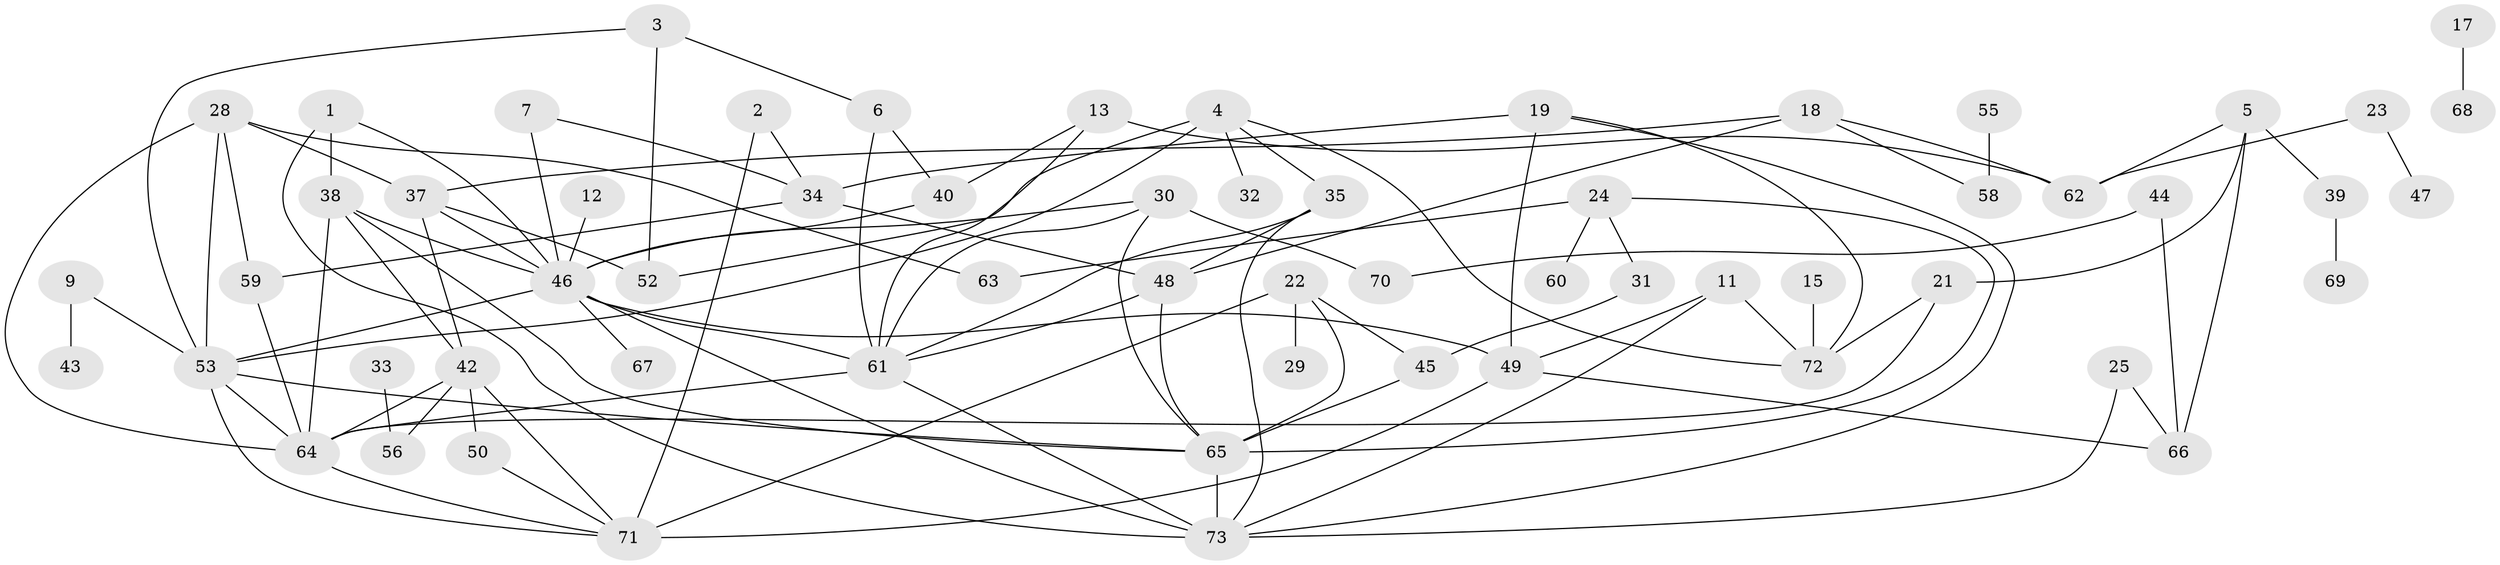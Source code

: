// original degree distribution, {3: 0.21379310344827587, 2: 0.2482758620689655, 5: 0.041379310344827586, 1: 0.20689655172413793, 4: 0.15172413793103448, 0: 0.07586206896551724, 7: 0.020689655172413793, 6: 0.034482758620689655, 8: 0.006896551724137931}
// Generated by graph-tools (version 1.1) at 2025/00/03/09/25 03:00:47]
// undirected, 61 vertices, 105 edges
graph export_dot {
graph [start="1"]
  node [color=gray90,style=filled];
  1;
  2;
  3;
  4;
  5;
  6;
  7;
  9;
  11;
  12;
  13;
  15;
  17;
  18;
  19;
  21;
  22;
  23;
  24;
  25;
  28;
  29;
  30;
  31;
  32;
  33;
  34;
  35;
  37;
  38;
  39;
  40;
  42;
  43;
  44;
  45;
  46;
  47;
  48;
  49;
  50;
  52;
  53;
  55;
  56;
  58;
  59;
  60;
  61;
  62;
  63;
  64;
  65;
  66;
  67;
  68;
  69;
  70;
  71;
  72;
  73;
  1 -- 38 [weight=1.0];
  1 -- 46 [weight=1.0];
  1 -- 73 [weight=1.0];
  2 -- 34 [weight=1.0];
  2 -- 71 [weight=1.0];
  3 -- 6 [weight=1.0];
  3 -- 52 [weight=1.0];
  3 -- 53 [weight=1.0];
  4 -- 32 [weight=1.0];
  4 -- 35 [weight=1.0];
  4 -- 52 [weight=2.0];
  4 -- 53 [weight=1.0];
  4 -- 72 [weight=1.0];
  5 -- 21 [weight=1.0];
  5 -- 39 [weight=1.0];
  5 -- 62 [weight=1.0];
  5 -- 66 [weight=1.0];
  6 -- 40 [weight=1.0];
  6 -- 61 [weight=1.0];
  7 -- 34 [weight=1.0];
  7 -- 46 [weight=2.0];
  9 -- 43 [weight=1.0];
  9 -- 53 [weight=1.0];
  11 -- 49 [weight=1.0];
  11 -- 72 [weight=1.0];
  11 -- 73 [weight=1.0];
  12 -- 46 [weight=1.0];
  13 -- 40 [weight=1.0];
  13 -- 61 [weight=1.0];
  13 -- 62 [weight=1.0];
  15 -- 72 [weight=1.0];
  17 -- 68 [weight=1.0];
  18 -- 37 [weight=1.0];
  18 -- 48 [weight=1.0];
  18 -- 58 [weight=1.0];
  18 -- 62 [weight=1.0];
  19 -- 34 [weight=1.0];
  19 -- 49 [weight=1.0];
  19 -- 72 [weight=1.0];
  19 -- 73 [weight=1.0];
  21 -- 64 [weight=2.0];
  21 -- 72 [weight=1.0];
  22 -- 29 [weight=1.0];
  22 -- 45 [weight=1.0];
  22 -- 65 [weight=1.0];
  22 -- 71 [weight=2.0];
  23 -- 47 [weight=1.0];
  23 -- 62 [weight=1.0];
  24 -- 31 [weight=1.0];
  24 -- 60 [weight=1.0];
  24 -- 63 [weight=1.0];
  24 -- 65 [weight=1.0];
  25 -- 66 [weight=1.0];
  25 -- 73 [weight=1.0];
  28 -- 37 [weight=1.0];
  28 -- 53 [weight=1.0];
  28 -- 59 [weight=1.0];
  28 -- 63 [weight=1.0];
  28 -- 64 [weight=1.0];
  30 -- 46 [weight=1.0];
  30 -- 61 [weight=1.0];
  30 -- 65 [weight=1.0];
  30 -- 70 [weight=1.0];
  31 -- 45 [weight=1.0];
  33 -- 56 [weight=1.0];
  34 -- 48 [weight=1.0];
  34 -- 59 [weight=2.0];
  35 -- 48 [weight=1.0];
  35 -- 61 [weight=1.0];
  35 -- 73 [weight=1.0];
  37 -- 42 [weight=1.0];
  37 -- 46 [weight=2.0];
  37 -- 52 [weight=1.0];
  38 -- 42 [weight=1.0];
  38 -- 46 [weight=2.0];
  38 -- 64 [weight=1.0];
  38 -- 65 [weight=1.0];
  39 -- 69 [weight=1.0];
  40 -- 46 [weight=1.0];
  42 -- 50 [weight=1.0];
  42 -- 56 [weight=1.0];
  42 -- 64 [weight=1.0];
  42 -- 71 [weight=1.0];
  44 -- 66 [weight=1.0];
  44 -- 70 [weight=1.0];
  45 -- 65 [weight=1.0];
  46 -- 49 [weight=1.0];
  46 -- 53 [weight=1.0];
  46 -- 61 [weight=2.0];
  46 -- 67 [weight=1.0];
  46 -- 73 [weight=2.0];
  48 -- 61 [weight=1.0];
  48 -- 65 [weight=1.0];
  49 -- 66 [weight=1.0];
  49 -- 71 [weight=1.0];
  50 -- 71 [weight=1.0];
  53 -- 64 [weight=1.0];
  53 -- 65 [weight=1.0];
  53 -- 71 [weight=1.0];
  55 -- 58 [weight=1.0];
  59 -- 64 [weight=1.0];
  61 -- 64 [weight=1.0];
  61 -- 73 [weight=1.0];
  64 -- 71 [weight=1.0];
  65 -- 73 [weight=1.0];
}
